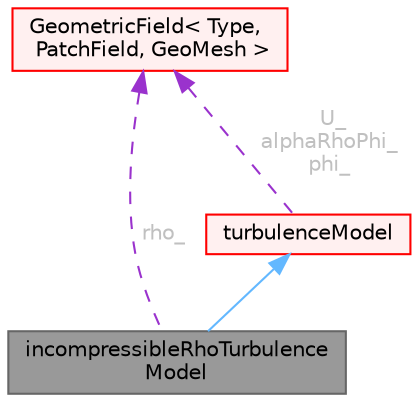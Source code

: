 digraph "incompressibleRhoTurbulenceModel"
{
 // LATEX_PDF_SIZE
  bgcolor="transparent";
  edge [fontname=Helvetica,fontsize=10,labelfontname=Helvetica,labelfontsize=10];
  node [fontname=Helvetica,fontsize=10,shape=box,height=0.2,width=0.4];
  Node1 [id="Node000001",label="incompressibleRhoTurbulence\lModel",height=0.2,width=0.4,color="gray40", fillcolor="grey60", style="filled", fontcolor="black",tooltip="Abstract base class for turbulence models (RAS, LES and laminar)."];
  Node2 -> Node1 [id="edge1_Node000001_Node000002",dir="back",color="steelblue1",style="solid",tooltip=" "];
  Node2 [id="Node000002",label="turbulenceModel",height=0.2,width=0.4,color="red", fillcolor="#FFF0F0", style="filled",URL="$classFoam_1_1turbulenceModel.html",tooltip="Abstract base class for turbulence models (RAS, LES and laminar)."];
  Node71 -> Node2 [id="edge2_Node000002_Node000071",dir="back",color="darkorchid3",style="dashed",tooltip=" ",label=" U_\nalphaRhoPhi_\nphi_",fontcolor="grey" ];
  Node71 [id="Node000071",label="GeometricField\< Type,\l PatchField, GeoMesh \>",height=0.2,width=0.4,color="red", fillcolor="#FFF0F0", style="filled",URL="$classFoam_1_1GeometricField.html",tooltip="Generic GeometricField class."];
  Node71 -> Node1 [id="edge3_Node000001_Node000071",dir="back",color="darkorchid3",style="dashed",tooltip=" ",label=" rho_",fontcolor="grey" ];
}
